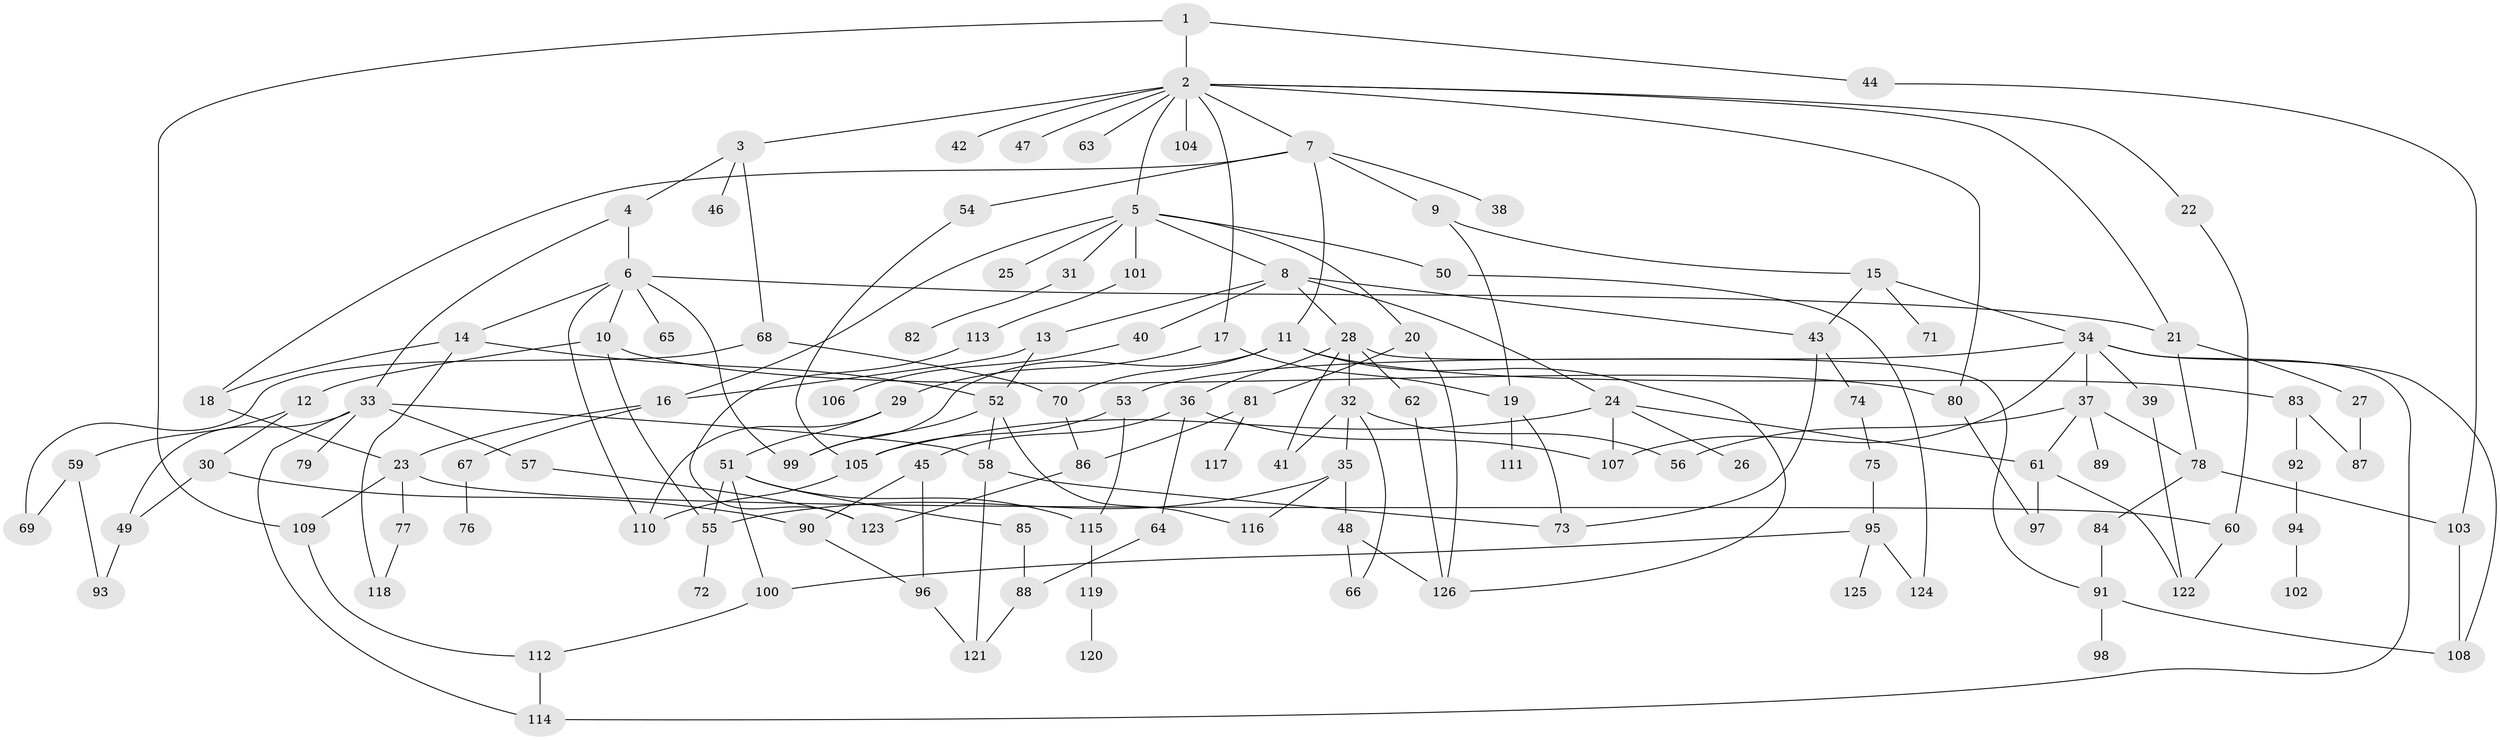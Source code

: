 // Generated by graph-tools (version 1.1) at 2025/34/03/09/25 02:34:27]
// undirected, 126 vertices, 184 edges
graph export_dot {
graph [start="1"]
  node [color=gray90,style=filled];
  1;
  2;
  3;
  4;
  5;
  6;
  7;
  8;
  9;
  10;
  11;
  12;
  13;
  14;
  15;
  16;
  17;
  18;
  19;
  20;
  21;
  22;
  23;
  24;
  25;
  26;
  27;
  28;
  29;
  30;
  31;
  32;
  33;
  34;
  35;
  36;
  37;
  38;
  39;
  40;
  41;
  42;
  43;
  44;
  45;
  46;
  47;
  48;
  49;
  50;
  51;
  52;
  53;
  54;
  55;
  56;
  57;
  58;
  59;
  60;
  61;
  62;
  63;
  64;
  65;
  66;
  67;
  68;
  69;
  70;
  71;
  72;
  73;
  74;
  75;
  76;
  77;
  78;
  79;
  80;
  81;
  82;
  83;
  84;
  85;
  86;
  87;
  88;
  89;
  90;
  91;
  92;
  93;
  94;
  95;
  96;
  97;
  98;
  99;
  100;
  101;
  102;
  103;
  104;
  105;
  106;
  107;
  108;
  109;
  110;
  111;
  112;
  113;
  114;
  115;
  116;
  117;
  118;
  119;
  120;
  121;
  122;
  123;
  124;
  125;
  126;
  1 -- 2;
  1 -- 44;
  1 -- 109;
  2 -- 3;
  2 -- 5;
  2 -- 7;
  2 -- 17;
  2 -- 21;
  2 -- 22;
  2 -- 42;
  2 -- 47;
  2 -- 63;
  2 -- 104;
  2 -- 80;
  3 -- 4;
  3 -- 46;
  3 -- 68;
  4 -- 6;
  4 -- 33;
  5 -- 8;
  5 -- 20;
  5 -- 25;
  5 -- 31;
  5 -- 50;
  5 -- 101;
  5 -- 16;
  6 -- 10;
  6 -- 14;
  6 -- 65;
  6 -- 21;
  6 -- 99;
  6 -- 110;
  7 -- 9;
  7 -- 11;
  7 -- 18;
  7 -- 38;
  7 -- 54;
  8 -- 13;
  8 -- 24;
  8 -- 28;
  8 -- 40;
  8 -- 43;
  9 -- 15;
  9 -- 19;
  10 -- 12;
  10 -- 80;
  10 -- 55;
  11 -- 83;
  11 -- 70;
  11 -- 126;
  11 -- 99;
  12 -- 30;
  12 -- 59;
  13 -- 16;
  13 -- 52;
  14 -- 52;
  14 -- 118;
  14 -- 18;
  15 -- 34;
  15 -- 43;
  15 -- 71;
  16 -- 67;
  16 -- 23;
  17 -- 19;
  17 -- 29;
  18 -- 23;
  19 -- 111;
  19 -- 73;
  20 -- 81;
  20 -- 126;
  21 -- 27;
  21 -- 78;
  22 -- 60;
  23 -- 77;
  23 -- 109;
  23 -- 60;
  24 -- 26;
  24 -- 105;
  24 -- 107;
  24 -- 61;
  27 -- 87;
  28 -- 32;
  28 -- 36;
  28 -- 62;
  28 -- 41;
  28 -- 91;
  29 -- 51;
  29 -- 110;
  30 -- 90;
  30 -- 49;
  31 -- 82;
  32 -- 35;
  32 -- 41;
  32 -- 56;
  32 -- 66;
  33 -- 49;
  33 -- 57;
  33 -- 79;
  33 -- 114;
  33 -- 58;
  34 -- 37;
  34 -- 39;
  34 -- 53;
  34 -- 114;
  34 -- 107;
  34 -- 108;
  35 -- 48;
  35 -- 116;
  35 -- 55;
  36 -- 45;
  36 -- 64;
  36 -- 107;
  37 -- 61;
  37 -- 89;
  37 -- 78;
  37 -- 56;
  39 -- 122;
  40 -- 106;
  43 -- 74;
  43 -- 73;
  44 -- 103;
  45 -- 96;
  45 -- 90;
  48 -- 66;
  48 -- 126;
  49 -- 93;
  50 -- 124;
  51 -- 55;
  51 -- 85;
  51 -- 100;
  51 -- 115;
  52 -- 58;
  52 -- 99;
  52 -- 116;
  53 -- 115;
  53 -- 105;
  54 -- 105;
  55 -- 72;
  57 -- 123;
  58 -- 73;
  58 -- 121;
  59 -- 69;
  59 -- 93;
  60 -- 122;
  61 -- 122;
  61 -- 97;
  62 -- 126;
  64 -- 88;
  67 -- 76;
  68 -- 70;
  68 -- 69;
  70 -- 86;
  74 -- 75;
  75 -- 95;
  77 -- 118;
  78 -- 84;
  78 -- 103;
  80 -- 97;
  81 -- 117;
  81 -- 86;
  83 -- 87;
  83 -- 92;
  84 -- 91;
  85 -- 88;
  86 -- 123;
  88 -- 121;
  90 -- 96;
  91 -- 98;
  91 -- 108;
  92 -- 94;
  94 -- 102;
  95 -- 125;
  95 -- 100;
  95 -- 124;
  96 -- 121;
  100 -- 112;
  101 -- 113;
  103 -- 108;
  105 -- 110;
  109 -- 112;
  112 -- 114;
  113 -- 123;
  115 -- 119;
  119 -- 120;
}
